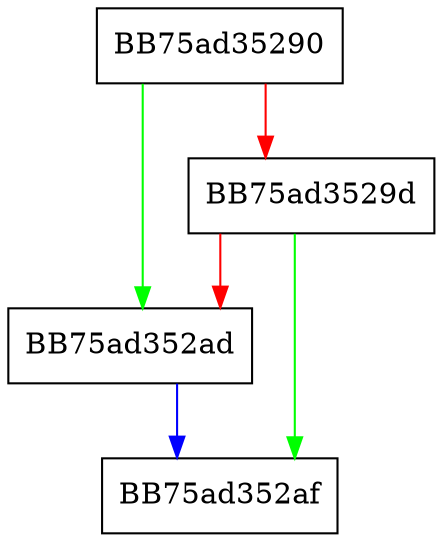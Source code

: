 digraph Initialize {
  node [shape="box"];
  graph [splines=ortho];
  BB75ad35290 -> BB75ad352ad [color="green"];
  BB75ad35290 -> BB75ad3529d [color="red"];
  BB75ad3529d -> BB75ad352af [color="green"];
  BB75ad3529d -> BB75ad352ad [color="red"];
  BB75ad352ad -> BB75ad352af [color="blue"];
}